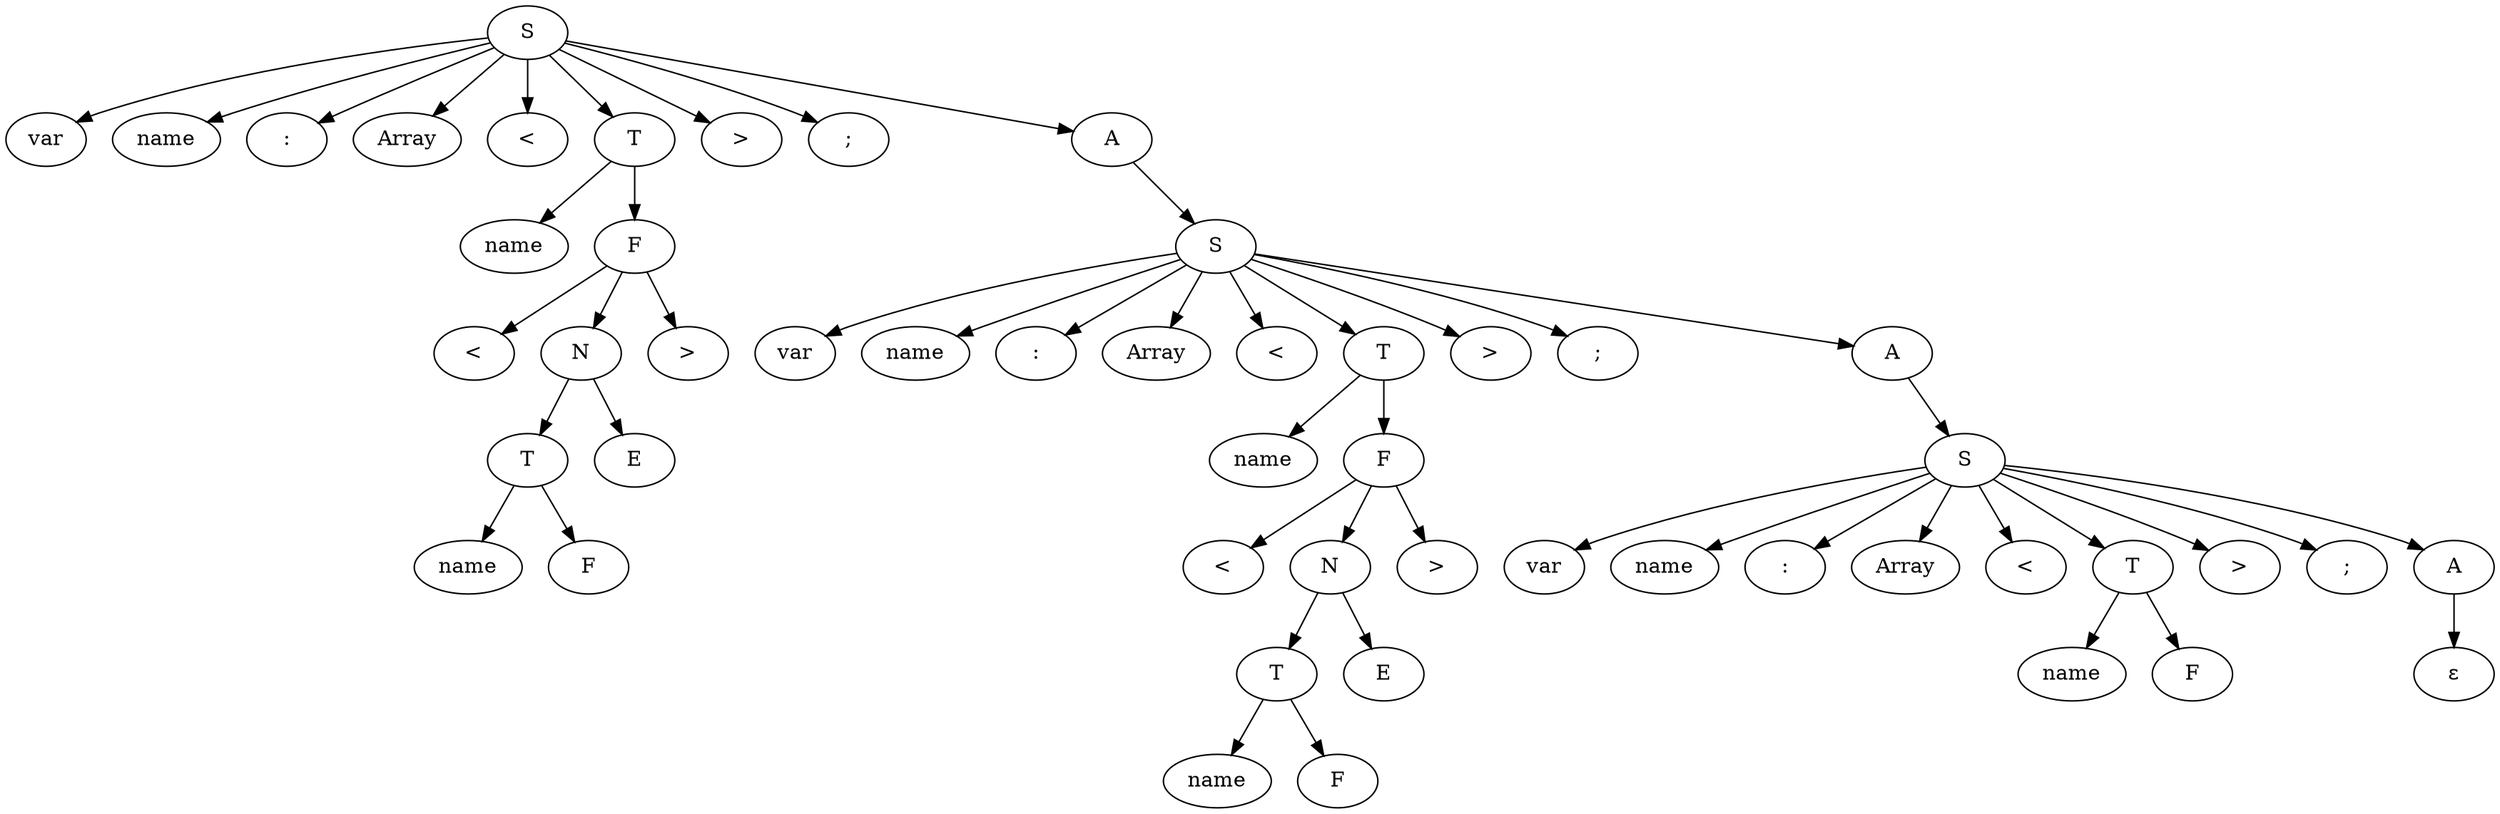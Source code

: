 digraph HelloWorld {1[label="S"];2[label="var"];1 -> 2;3[label="name"];1 -> 3;4[label=":"];1 -> 4;5[label="Array"];1 -> 5;6[label="<"];1 -> 6;7[label="T"];1 -> 7;8[label="name"];7 -> 8;9[label="F"];7 -> 9;10[label="<"];9 -> 10;11[label="N"];9 -> 11;12[label="T"];11 -> 12;13[label="name"];12 -> 13;14[label="F"];12 -> 14;15[label="E"];11 -> 15;16[label=">"];9 -> 16;17[label=">"];1 -> 17;18[label=";"];1 -> 18;19[label="A"];1 -> 19;20[label="S"];19 -> 20;21[label="var"];20 -> 21;22[label="name"];20 -> 22;23[label=":"];20 -> 23;24[label="Array"];20 -> 24;25[label="<"];20 -> 25;26[label="T"];20 -> 26;27[label="name"];26 -> 27;28[label="F"];26 -> 28;29[label="<"];28 -> 29;30[label="N"];28 -> 30;31[label="T"];30 -> 31;32[label="name"];31 -> 32;33[label="F"];31 -> 33;34[label="E"];30 -> 34;35[label=">"];28 -> 35;36[label=">"];20 -> 36;37[label=";"];20 -> 37;38[label="A"];20 -> 38;39[label="S"];38 -> 39;40[label="var"];39 -> 40;41[label="name"];39 -> 41;42[label=":"];39 -> 42;43[label="Array"];39 -> 43;44[label="<"];39 -> 44;45[label="T"];39 -> 45;46[label="name"];45 -> 46;47[label="F"];45 -> 47;48[label=">"];39 -> 48;49[label=";"];39 -> 49;50[label="A"];39 -> 50;51[label="ε"];50 -> 51;}